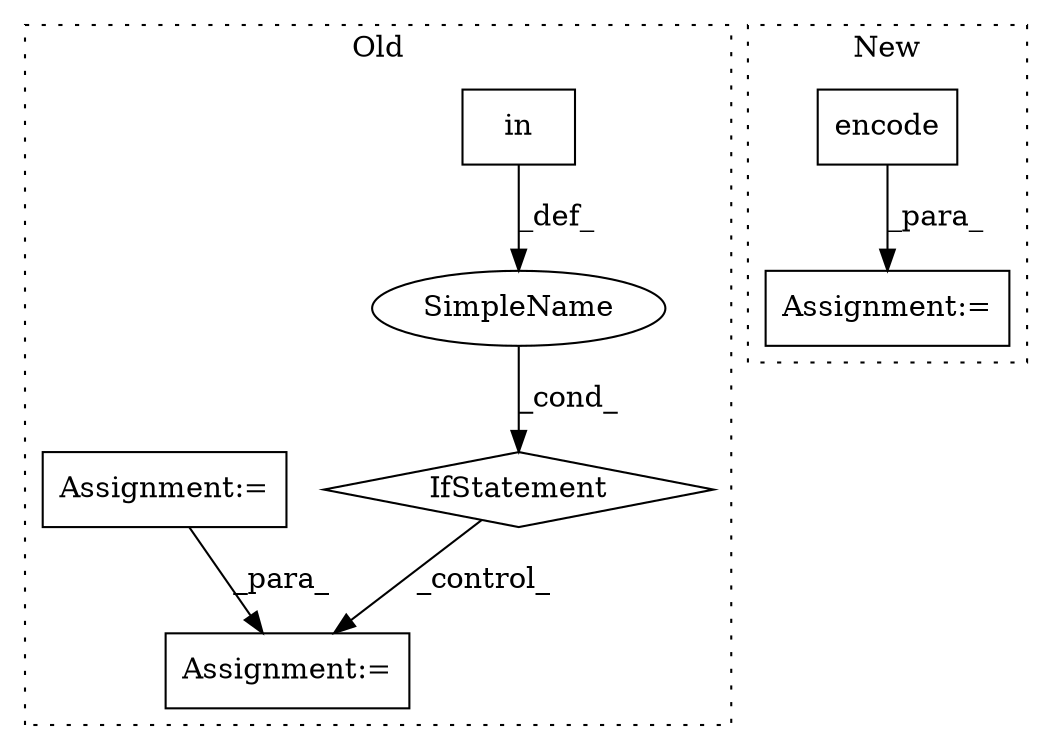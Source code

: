 digraph G {
subgraph cluster0 {
1 [label="in" a="105" s="4115" l="33" shape="box"];
4 [label="IfStatement" a="25" s="4097,4148" l="18,2" shape="diamond"];
5 [label="Assignment:=" a="7" s="4260" l="2" shape="box"];
6 [label="SimpleName" a="42" s="" l="" shape="ellipse"];
7 [label="Assignment:=" a="7" s="3971" l="1" shape="box"];
label = "Old";
style="dotted";
}
subgraph cluster1 {
2 [label="encode" a="32" s="6524,6538" l="7,1" shape="box"];
3 [label="Assignment:=" a="7" s="6491" l="1" shape="box"];
label = "New";
style="dotted";
}
1 -> 6 [label="_def_"];
2 -> 3 [label="_para_"];
4 -> 5 [label="_control_"];
6 -> 4 [label="_cond_"];
7 -> 5 [label="_para_"];
}